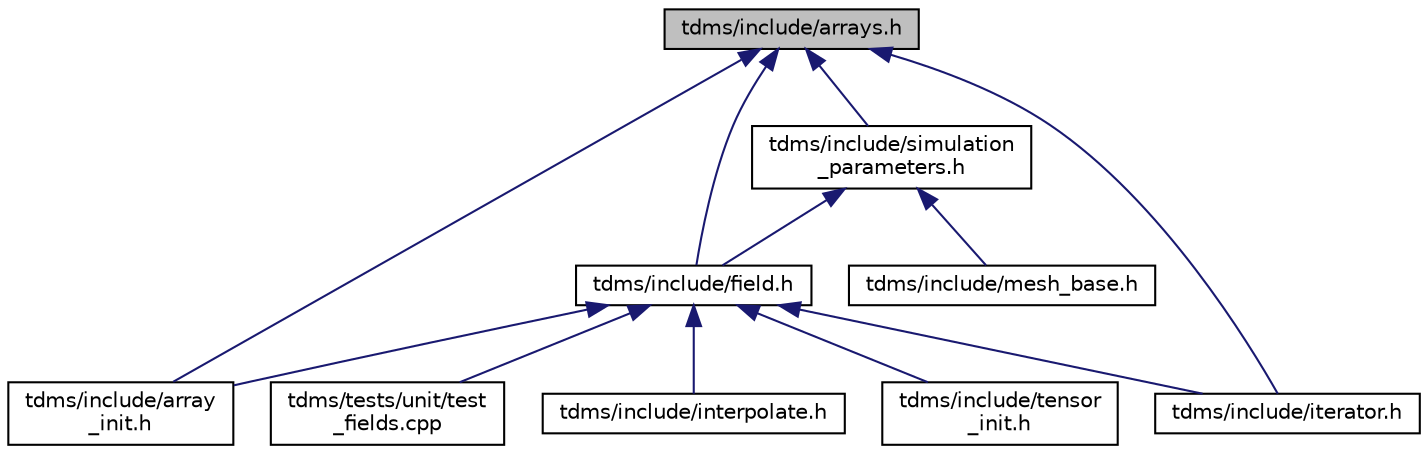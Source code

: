 digraph "tdms/include/arrays.h"
{
 // LATEX_PDF_SIZE
  edge [fontname="Helvetica",fontsize="10",labelfontname="Helvetica",labelfontsize="10"];
  node [fontname="Helvetica",fontsize="10",shape=record];
  Node1 [label="tdms/include/arrays.h",height=0.2,width=0.4,color="black", fillcolor="grey75", style="filled", fontcolor="black",tooltip="Classes describing arrays, vertices etc."];
  Node1 -> Node2 [dir="back",color="midnightblue",fontsize="10",style="solid",fontname="Helvetica"];
  Node2 [label="tdms/include/array\l_init.h",height=0.2,width=0.4,color="black", fillcolor="white", style="filled",URL="$array__init_8h.html",tooltip="A collection of functions for array initialisation given MATLAB pointers."];
  Node1 -> Node3 [dir="back",color="midnightblue",fontsize="10",style="solid",fontname="Helvetica"];
  Node3 [label="tdms/include/field.h",height=0.2,width=0.4,color="black", fillcolor="white", style="filled",URL="$field_8h.html",tooltip="Classes for the electric and magnetic (split) fields on a grid."];
  Node3 -> Node2 [dir="back",color="midnightblue",fontsize="10",style="solid",fontname="Helvetica"];
  Node3 -> Node4 [dir="back",color="midnightblue",fontsize="10",style="solid",fontname="Helvetica"];
  Node4 [label="tdms/include/interpolate.h",height=0.2,width=0.4,color="black", fillcolor="white", style="filled",URL="$interpolate_8h.html",tooltip="Interpolation of field values within FDTD grid."];
  Node3 -> Node5 [dir="back",color="midnightblue",fontsize="10",style="solid",fontname="Helvetica"];
  Node5 [label="tdms/include/iterator.h",height=0.2,width=0.4,color="black", fillcolor="white", style="filled",URL="$iterator_8h.html",tooltip="The main time propogation algorithm."];
  Node3 -> Node6 [dir="back",color="midnightblue",fontsize="10",style="solid",fontname="Helvetica"];
  Node6 [label="tdms/include/tensor\l_init.h",height=0.2,width=0.4,color="black", fillcolor="white", style="filled",URL="$tensor__init_8h_source.html",tooltip=" "];
  Node3 -> Node7 [dir="back",color="midnightblue",fontsize="10",style="solid",fontname="Helvetica"];
  Node7 [label="tdms/tests/unit/test\l_fields.cpp",height=0.2,width=0.4,color="black", fillcolor="white", style="filled",URL="$test__fields_8cpp.html",tooltip="Test of the Field class and subclasses."];
  Node1 -> Node8 [dir="back",color="midnightblue",fontsize="10",style="solid",fontname="Helvetica"];
  Node8 [label="tdms/include/simulation\l_parameters.h",height=0.2,width=0.4,color="black", fillcolor="white", style="filled",URL="$simulation__parameters_8h.html",tooltip="Classes collecting parameters for the simulation."];
  Node8 -> Node3 [dir="back",color="midnightblue",fontsize="10",style="solid",fontname="Helvetica"];
  Node8 -> Node9 [dir="back",color="midnightblue",fontsize="10",style="solid",fontname="Helvetica"];
  Node9 [label="tdms/include/mesh_base.h",height=0.2,width=0.4,color="black", fillcolor="white", style="filled",URL="$mesh__base_8h.html",tooltip="TODO: what are these functions?"];
  Node1 -> Node5 [dir="back",color="midnightblue",fontsize="10",style="solid",fontname="Helvetica"];
}
